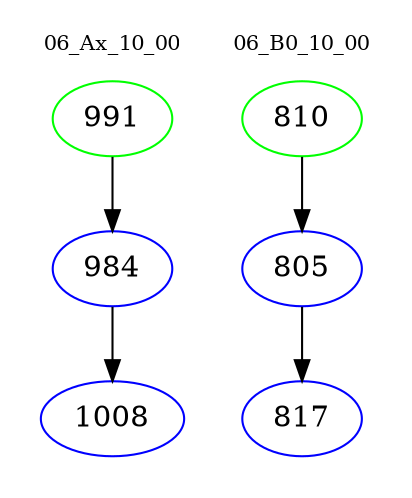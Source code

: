 digraph{
subgraph cluster_0 {
color = white
label = "06_Ax_10_00";
fontsize=10;
T0_991 [label="991", color="green"]
T0_991 -> T0_984 [color="black"]
T0_984 [label="984", color="blue"]
T0_984 -> T0_1008 [color="black"]
T0_1008 [label="1008", color="blue"]
}
subgraph cluster_1 {
color = white
label = "06_B0_10_00";
fontsize=10;
T1_810 [label="810", color="green"]
T1_810 -> T1_805 [color="black"]
T1_805 [label="805", color="blue"]
T1_805 -> T1_817 [color="black"]
T1_817 [label="817", color="blue"]
}
}
